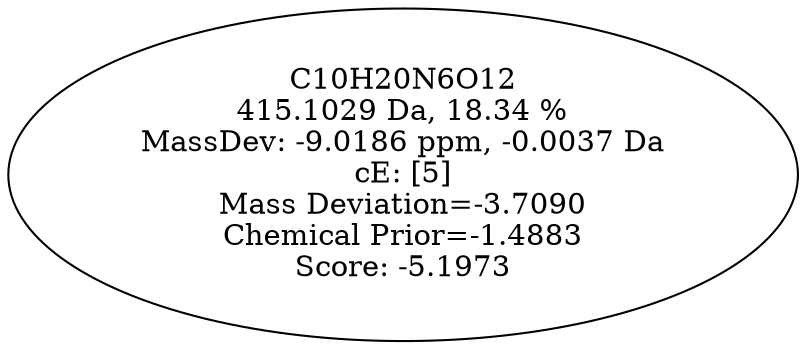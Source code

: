 strict digraph {
v1 [label="C10H20N6O12\n415.1029 Da, 18.34 %\nMassDev: -9.0186 ppm, -0.0037 Da\ncE: [5]\nMass Deviation=-3.7090\nChemical Prior=-1.4883\nScore: -5.1973"];
}